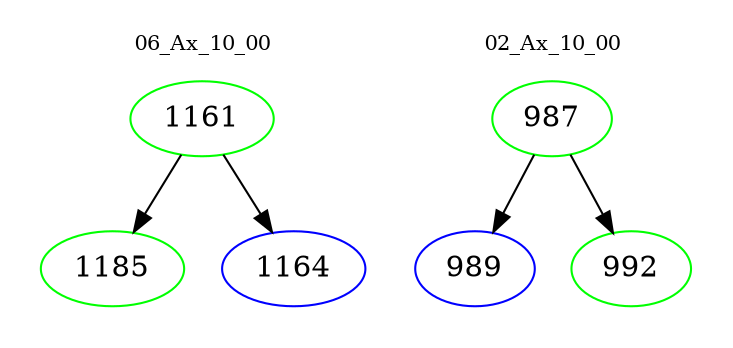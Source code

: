 digraph{
subgraph cluster_0 {
color = white
label = "06_Ax_10_00";
fontsize=10;
T0_1161 [label="1161", color="green"]
T0_1161 -> T0_1185 [color="black"]
T0_1185 [label="1185", color="green"]
T0_1161 -> T0_1164 [color="black"]
T0_1164 [label="1164", color="blue"]
}
subgraph cluster_1 {
color = white
label = "02_Ax_10_00";
fontsize=10;
T1_987 [label="987", color="green"]
T1_987 -> T1_989 [color="black"]
T1_989 [label="989", color="blue"]
T1_987 -> T1_992 [color="black"]
T1_992 [label="992", color="green"]
}
}
